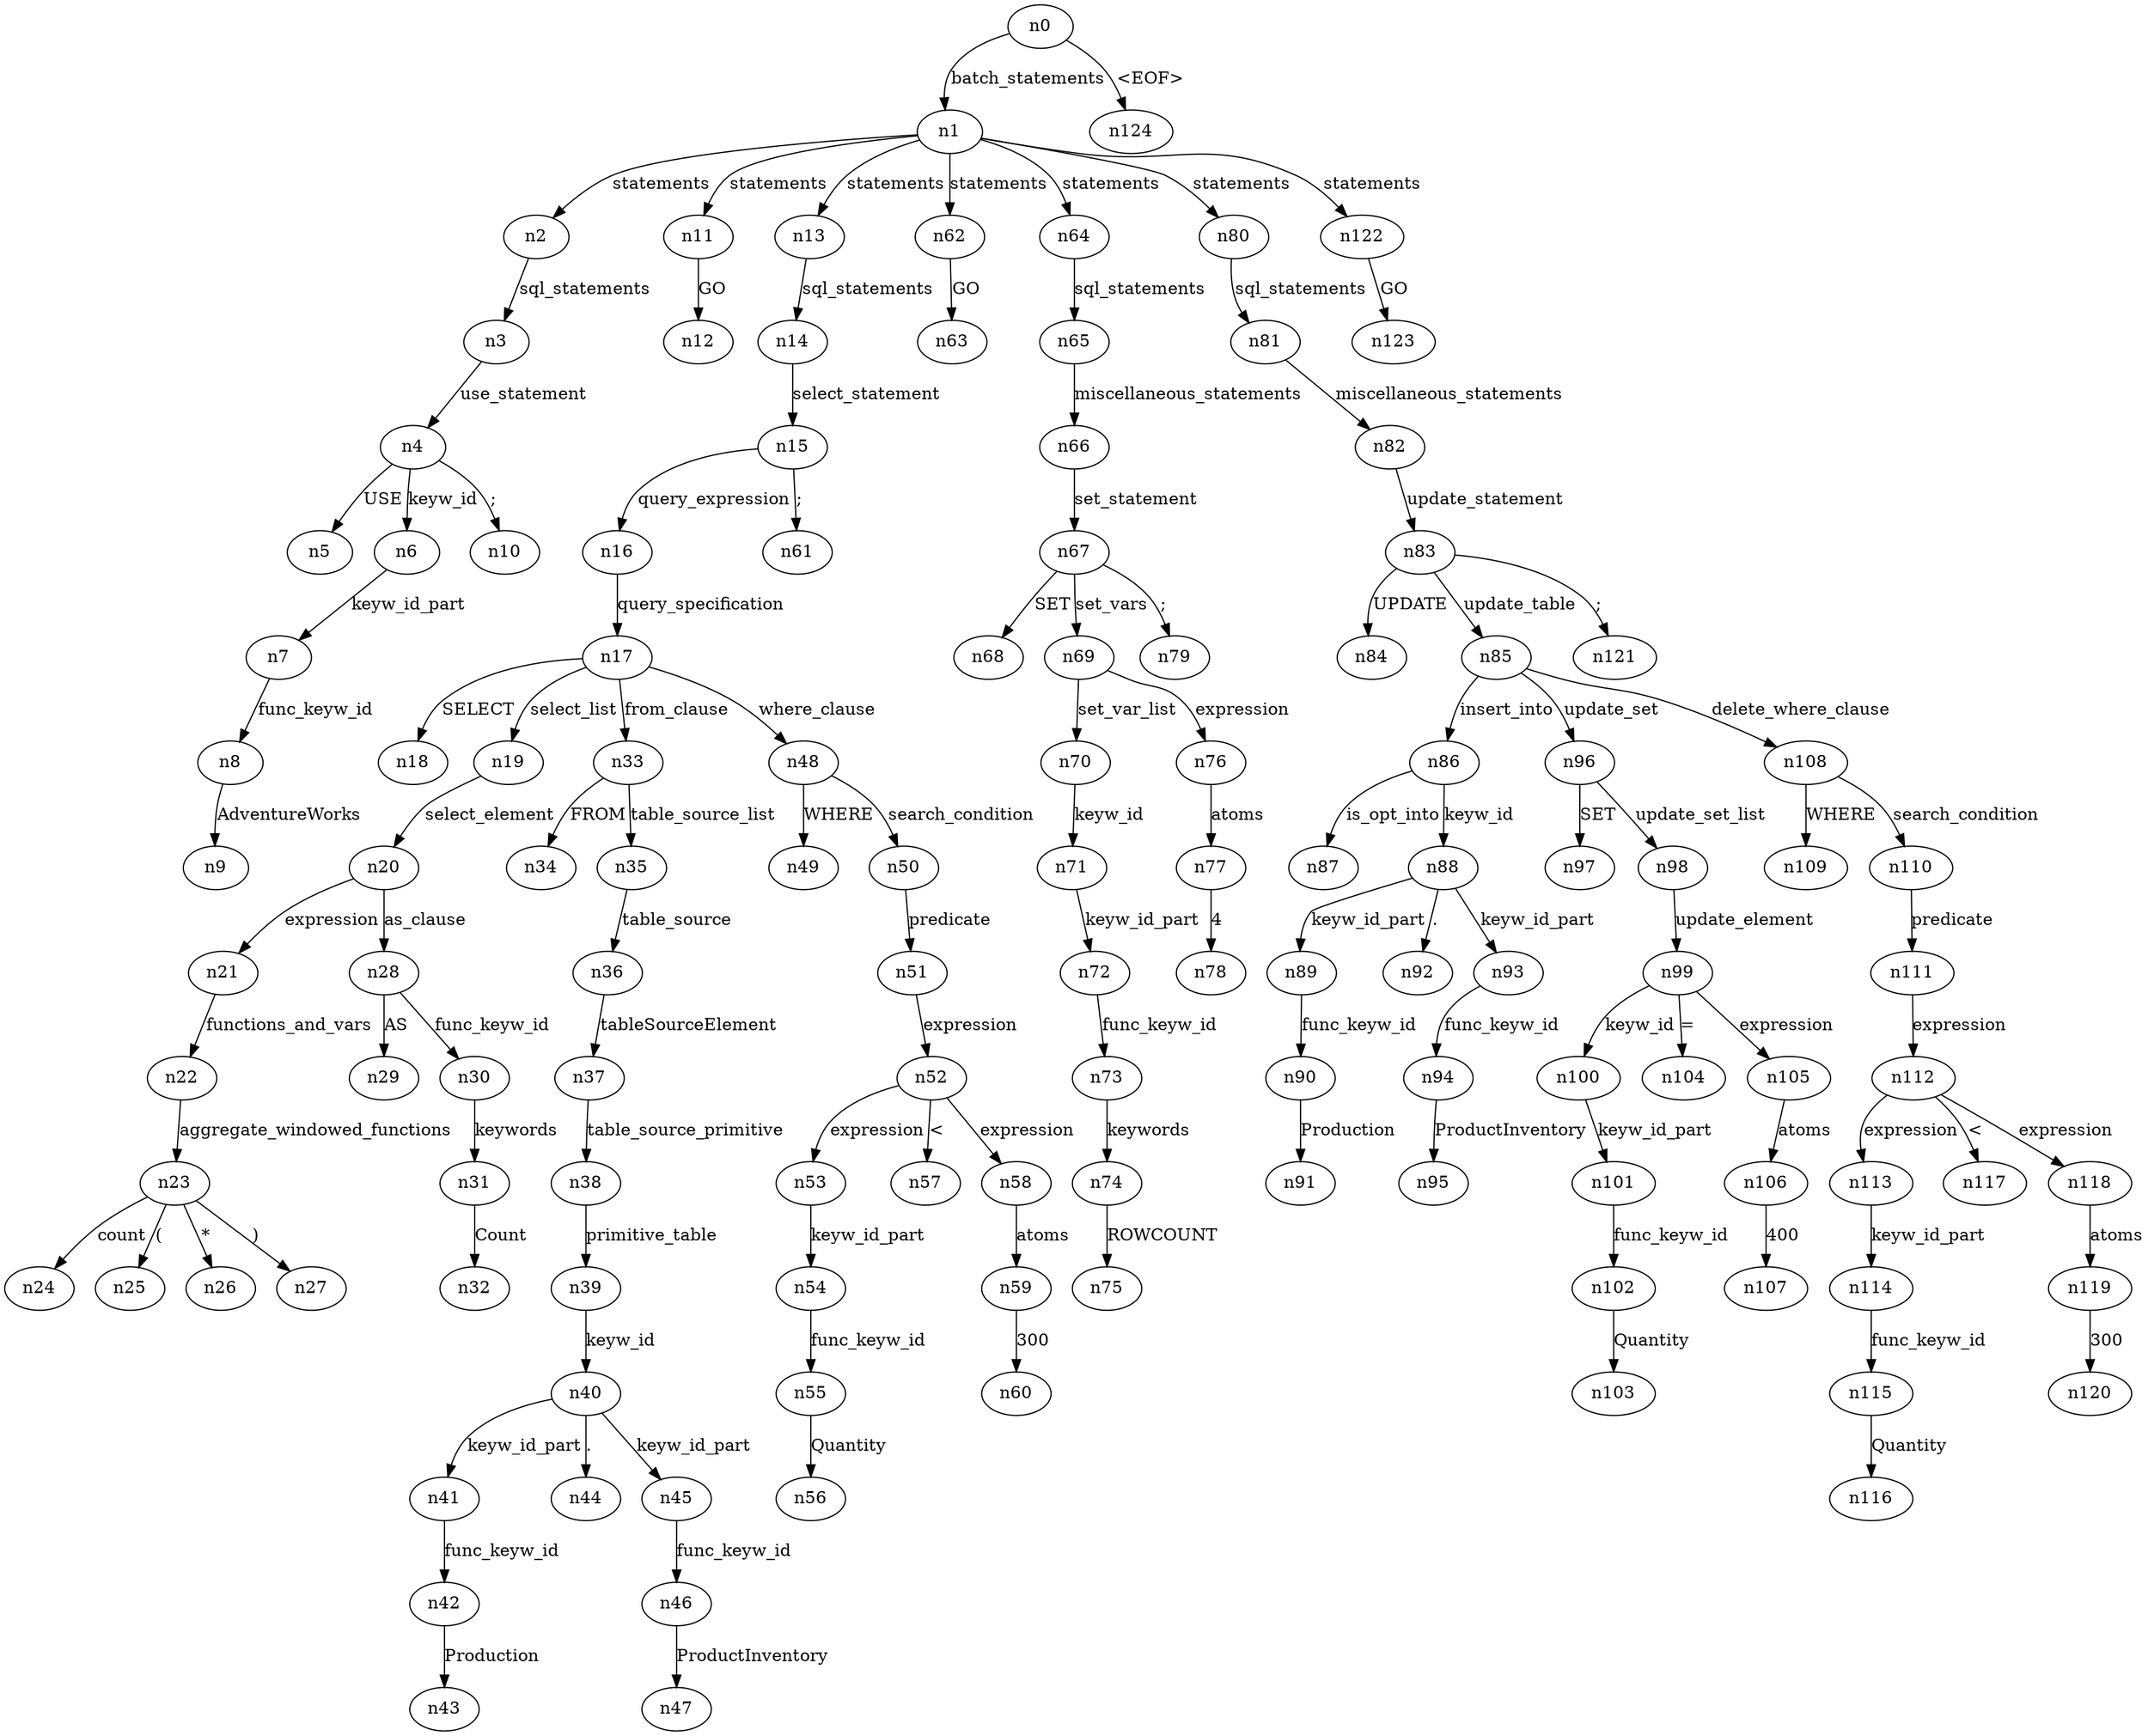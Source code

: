 digraph ParseTree {
  n0 -> n1 [label="batch_statements"];
  n1 -> n2 [label="statements"];
  n2 -> n3 [label="sql_statements"];
  n3 -> n4 [label="use_statement"];
  n4 -> n5 [label="USE"];
  n4 -> n6 [label="keyw_id"];
  n6 -> n7 [label="keyw_id_part"];
  n7 -> n8 [label="func_keyw_id"];
  n8 -> n9 [label="AdventureWorks"];
  n4 -> n10 [label=";"];
  n1 -> n11 [label="statements"];
  n11 -> n12 [label="GO"];
  n1 -> n13 [label="statements"];
  n13 -> n14 [label="sql_statements"];
  n14 -> n15 [label="select_statement"];
  n15 -> n16 [label="query_expression"];
  n16 -> n17 [label="query_specification"];
  n17 -> n18 [label="SELECT"];
  n17 -> n19 [label="select_list"];
  n19 -> n20 [label="select_element"];
  n20 -> n21 [label="expression"];
  n21 -> n22 [label="functions_and_vars"];
  n22 -> n23 [label="aggregate_windowed_functions"];
  n23 -> n24 [label="count"];
  n23 -> n25 [label="("];
  n23 -> n26 [label="*"];
  n23 -> n27 [label=")"];
  n20 -> n28 [label="as_clause"];
  n28 -> n29 [label="AS"];
  n28 -> n30 [label="func_keyw_id"];
  n30 -> n31 [label="keywords"];
  n31 -> n32 [label="Count"];
  n17 -> n33 [label="from_clause"];
  n33 -> n34 [label="FROM"];
  n33 -> n35 [label="table_source_list"];
  n35 -> n36 [label="table_source"];
  n36 -> n37 [label="tableSourceElement"];
  n37 -> n38 [label="table_source_primitive"];
  n38 -> n39 [label="primitive_table"];
  n39 -> n40 [label="keyw_id"];
  n40 -> n41 [label="keyw_id_part"];
  n41 -> n42 [label="func_keyw_id"];
  n42 -> n43 [label="Production"];
  n40 -> n44 [label="."];
  n40 -> n45 [label="keyw_id_part"];
  n45 -> n46 [label="func_keyw_id"];
  n46 -> n47 [label="ProductInventory"];
  n17 -> n48 [label="where_clause"];
  n48 -> n49 [label="WHERE"];
  n48 -> n50 [label="search_condition"];
  n50 -> n51 [label="predicate"];
  n51 -> n52 [label="expression"];
  n52 -> n53 [label="expression"];
  n53 -> n54 [label="keyw_id_part"];
  n54 -> n55 [label="func_keyw_id"];
  n55 -> n56 [label="Quantity"];
  n52 -> n57 [label="<"];
  n52 -> n58 [label="expression"];
  n58 -> n59 [label="atoms"];
  n59 -> n60 [label="300"];
  n15 -> n61 [label=";"];
  n1 -> n62 [label="statements"];
  n62 -> n63 [label="GO"];
  n1 -> n64 [label="statements"];
  n64 -> n65 [label="sql_statements"];
  n65 -> n66 [label="miscellaneous_statements"];
  n66 -> n67 [label="set_statement"];
  n67 -> n68 [label="SET"];
  n67 -> n69 [label="set_vars"];
  n69 -> n70 [label="set_var_list"];
  n70 -> n71 [label="keyw_id"];
  n71 -> n72 [label="keyw_id_part"];
  n72 -> n73 [label="func_keyw_id"];
  n73 -> n74 [label="keywords"];
  n74 -> n75 [label="ROWCOUNT"];
  n69 -> n76 [label="expression"];
  n76 -> n77 [label="atoms"];
  n77 -> n78 [label="4"];
  n67 -> n79 [label=";"];
  n1 -> n80 [label="statements"];
  n80 -> n81 [label="sql_statements"];
  n81 -> n82 [label="miscellaneous_statements"];
  n82 -> n83 [label="update_statement"];
  n83 -> n84 [label="UPDATE"];
  n83 -> n85 [label="update_table"];
  n85 -> n86 [label="insert_into"];
  n86 -> n87 [label="is_opt_into"];
  n86 -> n88 [label="keyw_id"];
  n88 -> n89 [label="keyw_id_part"];
  n89 -> n90 [label="func_keyw_id"];
  n90 -> n91 [label="Production"];
  n88 -> n92 [label="."];
  n88 -> n93 [label="keyw_id_part"];
  n93 -> n94 [label="func_keyw_id"];
  n94 -> n95 [label="ProductInventory"];
  n85 -> n96 [label="update_set"];
  n96 -> n97 [label="SET"];
  n96 -> n98 [label="update_set_list"];
  n98 -> n99 [label="update_element"];
  n99 -> n100 [label="keyw_id"];
  n100 -> n101 [label="keyw_id_part"];
  n101 -> n102 [label="func_keyw_id"];
  n102 -> n103 [label="Quantity"];
  n99 -> n104 [label="="];
  n99 -> n105 [label="expression"];
  n105 -> n106 [label="atoms"];
  n106 -> n107 [label="400"];
  n85 -> n108 [label="delete_where_clause"];
  n108 -> n109 [label="WHERE"];
  n108 -> n110 [label="search_condition"];
  n110 -> n111 [label="predicate"];
  n111 -> n112 [label="expression"];
  n112 -> n113 [label="expression"];
  n113 -> n114 [label="keyw_id_part"];
  n114 -> n115 [label="func_keyw_id"];
  n115 -> n116 [label="Quantity"];
  n112 -> n117 [label="<"];
  n112 -> n118 [label="expression"];
  n118 -> n119 [label="atoms"];
  n119 -> n120 [label="300"];
  n83 -> n121 [label=";"];
  n1 -> n122 [label="statements"];
  n122 -> n123 [label="GO"];
  n0 -> n124 [label="<EOF>"];
}